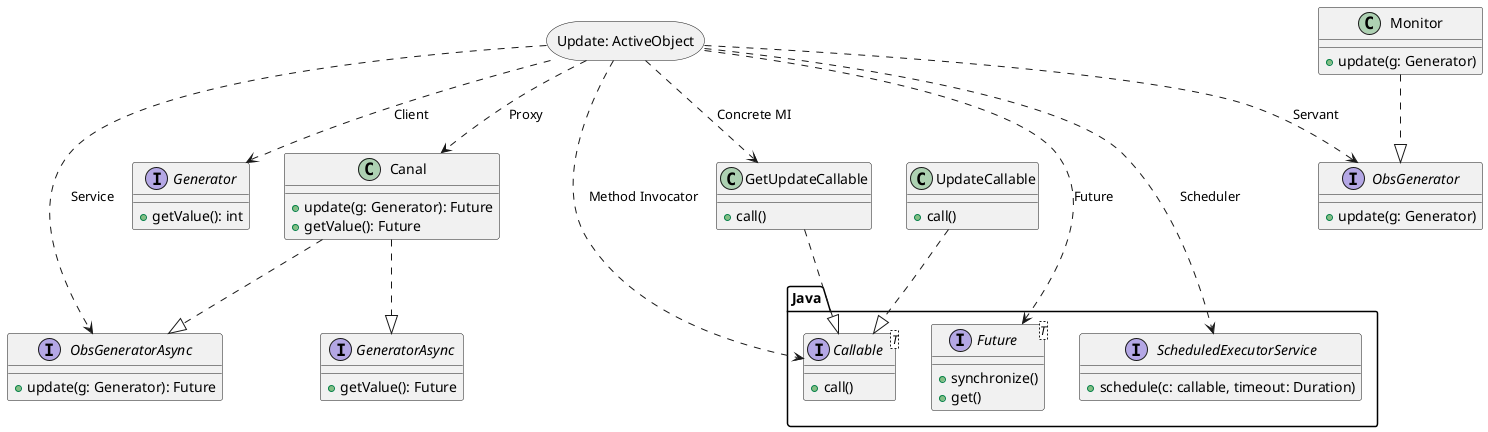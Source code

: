 @startuml
storage "Update: ActiveObject" as uao {
}

package Java {
    interface f as "Future"<T> {
        +synchronize()
        +get()
    }
    interface s as "ScheduledExecutorService" {
        +schedule(c: callable, timeout: Duration)
    }
    interface cb as "Callable"<T> {
        +call()
    }
}
class c as "Canal" {
    +update(g: Generator): Future
    +getValue(): Future
}
interface ga as "GeneratorAsync" {
    +getValue(): Future
}
interface oga as "ObsGeneratorAsync" {
    +update(g: Generator): Future
}
interface g as "Generator" {
    +getValue(): int
}
class umi as "UpdateCallable" {
    +call()
}
class vmi as "GetUpdateCallable" {
    +call()
}
class m as "Monitor" {
    +update(g: Generator)
}
interface og as "ObsGenerator" {
    +update(g: Generator)
}

uao ..> c: Proxy
uao ..> cb: Method Invocator
uao ..> g: Client
uao ..> s: Scheduler
uao ..> oga: Service
uao ..> og: Servant
uao ..> vmi: Concrete MI
uao ..> f: Future

umi ..|> cb
vmi ..|> cb
c ..|> ga
c ..|> oga
m ..|> og
newpage

storage "GetValue: ActiveObject" as vao {
}

package Java {
    interface f as "Future"<T> {
        +synchronize()
        +get()
    }
    interface s as "ScheduledExecutorService" {
        +schedule(c: callable, timeout: Duration)
    }
    interface cb as "Callable"<T> {
        +call()
    }
}
class c as "Canal" {
    +update(g: Generator): Future
    +getValue(): Future
}
interface ga as "GeneratorAsync" {
    +getValue(): Future
}
interface oga as "ObsGeneratorAsync" {
    +update(g: Generator): Future
}
interface g as "Generator" {
    +getValue(): int
}
class umi as "UpdateCallable" {
    +call()
}
class vmi as "GetUpdateCallable" {
    +call()
}
class m as "Monitor" {
    +update(g: Generator)
}
interface og as "ObsGenerator" {
    +update(g: Generator)
}

vao ..> c: Proxy
vao ..> cb: Method Invocator
vao ..> og: Client
vao ..> s: Scheduler
vao ..> f: Future
vao ..> g: Servant
vao ..> ga: Service
vao ..> umi: Concrete MI

umi ..|> cb
vmi ..|> cb
c ..|> ga
c ..|> oga
m ..|> og
@enduml